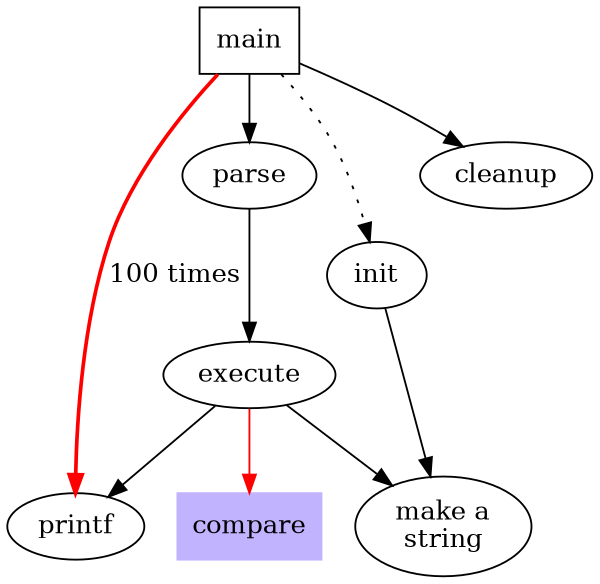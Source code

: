 /*******************************************************************************
 * Copyright (c) 2017 itemis AG and others.
 *
 * All rights reserved. This program and the accompanying materials
 * are made available under the terms of the Eclipse Public License v1.0
 * which accompanies this distribution, and is available at
 * http://www.eclipse.org/legal/epl-v10.html
 *
 * Contributors:
 *       Tamas Miklossy  (itemis AG) - Initial text (bug #521158)
 *******************************************************************************/

// Sample graph from 
// http://www.graphviz.org/Documentation/dotguide.pdf
// Figure 3: Fancy graph Page5

digraph G {
	graph [bb="0,307.74,274.89,0",
		size="4,4"
	];
	node [color=".7 .3 1.0",
		label="\N",
		shape=box,
		style=filled
	];
	edge [color=red];
	{
		make_string		 [color="",
			height=0.74639,
			label="make a\nstring",
			pos="201.55,280.87",
			shape="",
			style="",
			width=1.0999];
		printf		 [color="",
			height=0.5,
			pos="30.547,280.87",
			shape="",
			style="",
			width=0.84854];
	}
	main	 [color="",
		height=0.5,
		pos="111.55,18",
		style="",
		width=0.75];
	parse	 [color="",
		height=0.5,
		pos="111.55,91",
		shape="",
		style="",
		width=0.84854];
	main -> parse	 [color="",
		pos="e,111.55,72.971 111.55,36.187 111.55,44.211 111.55,53.953 111.55,62.931",
		weight=8];
	init	 [color="",
		height=0.5,
		pos="173.55,145",
		shape="",
		style="",
		width=0.75];
	main -> init	 [color="",
		pos="e,169.99,127.03 126.48,36.009 134.8,46.179 144.8,59.679 151.55,73 158.61,86.943 163.92,103.59 167.55,117.25",
		style=dotted];
	cleanup	 [color="",
		height=0.5,
		pos="236.55,91",
		shape="",
		style="",
		width=1.0652];
	main -> cleanup	 [color="",
		pos="e,216.78,75.217 138.77,30.807 152.73,37.17 169.84,45.457 184.55,54 192.46,58.599 200.74,64.021 208.3,69.242"];
	main -> printf	 [label="100 times",
		lp="77.547,145",
		pos="e,30.756,262.73 96.716,36.064 88.439,46.252 78.439,59.752 71.547,73 40.838,132.04 33.067,211.52 31.144,252.66",
		style=bold];
	execute	 [color="",
		height=0.5,
		pos="111.55,199",
		shape="",
		style="",
		width=1.0652];
	parse -> execute	 [color="",
		pos="e,111.55,180.66 111.55,109.03 111.55,125.62 111.55,151.12 111.55,170.57"];
	execute -> make_string	 [color="",
		pos="e,178.12,259.08 128.9,215.4 140.71,225.88 156.67,240.04 170.62,252.42"];
	execute -> printf	 [color="",
		pos="e,45.695,264.93 95.544,215.78 83.442,227.71 66.666,244.26 53.189,257.54"];
	compare	 [height=0.5,
		pos="111.55,280.87",
		width=0.90278];
	execute -> compare	 [pos="e,111.55,262.85 111.55,217.33 111.55,227.66 111.55,240.99 111.55,252.69"];
	init -> make_string	 [color="",
		pos="e,196.11,253.87 177.09,162.95 181.33,183.2 188.53,217.63 194.02,243.9"];
}